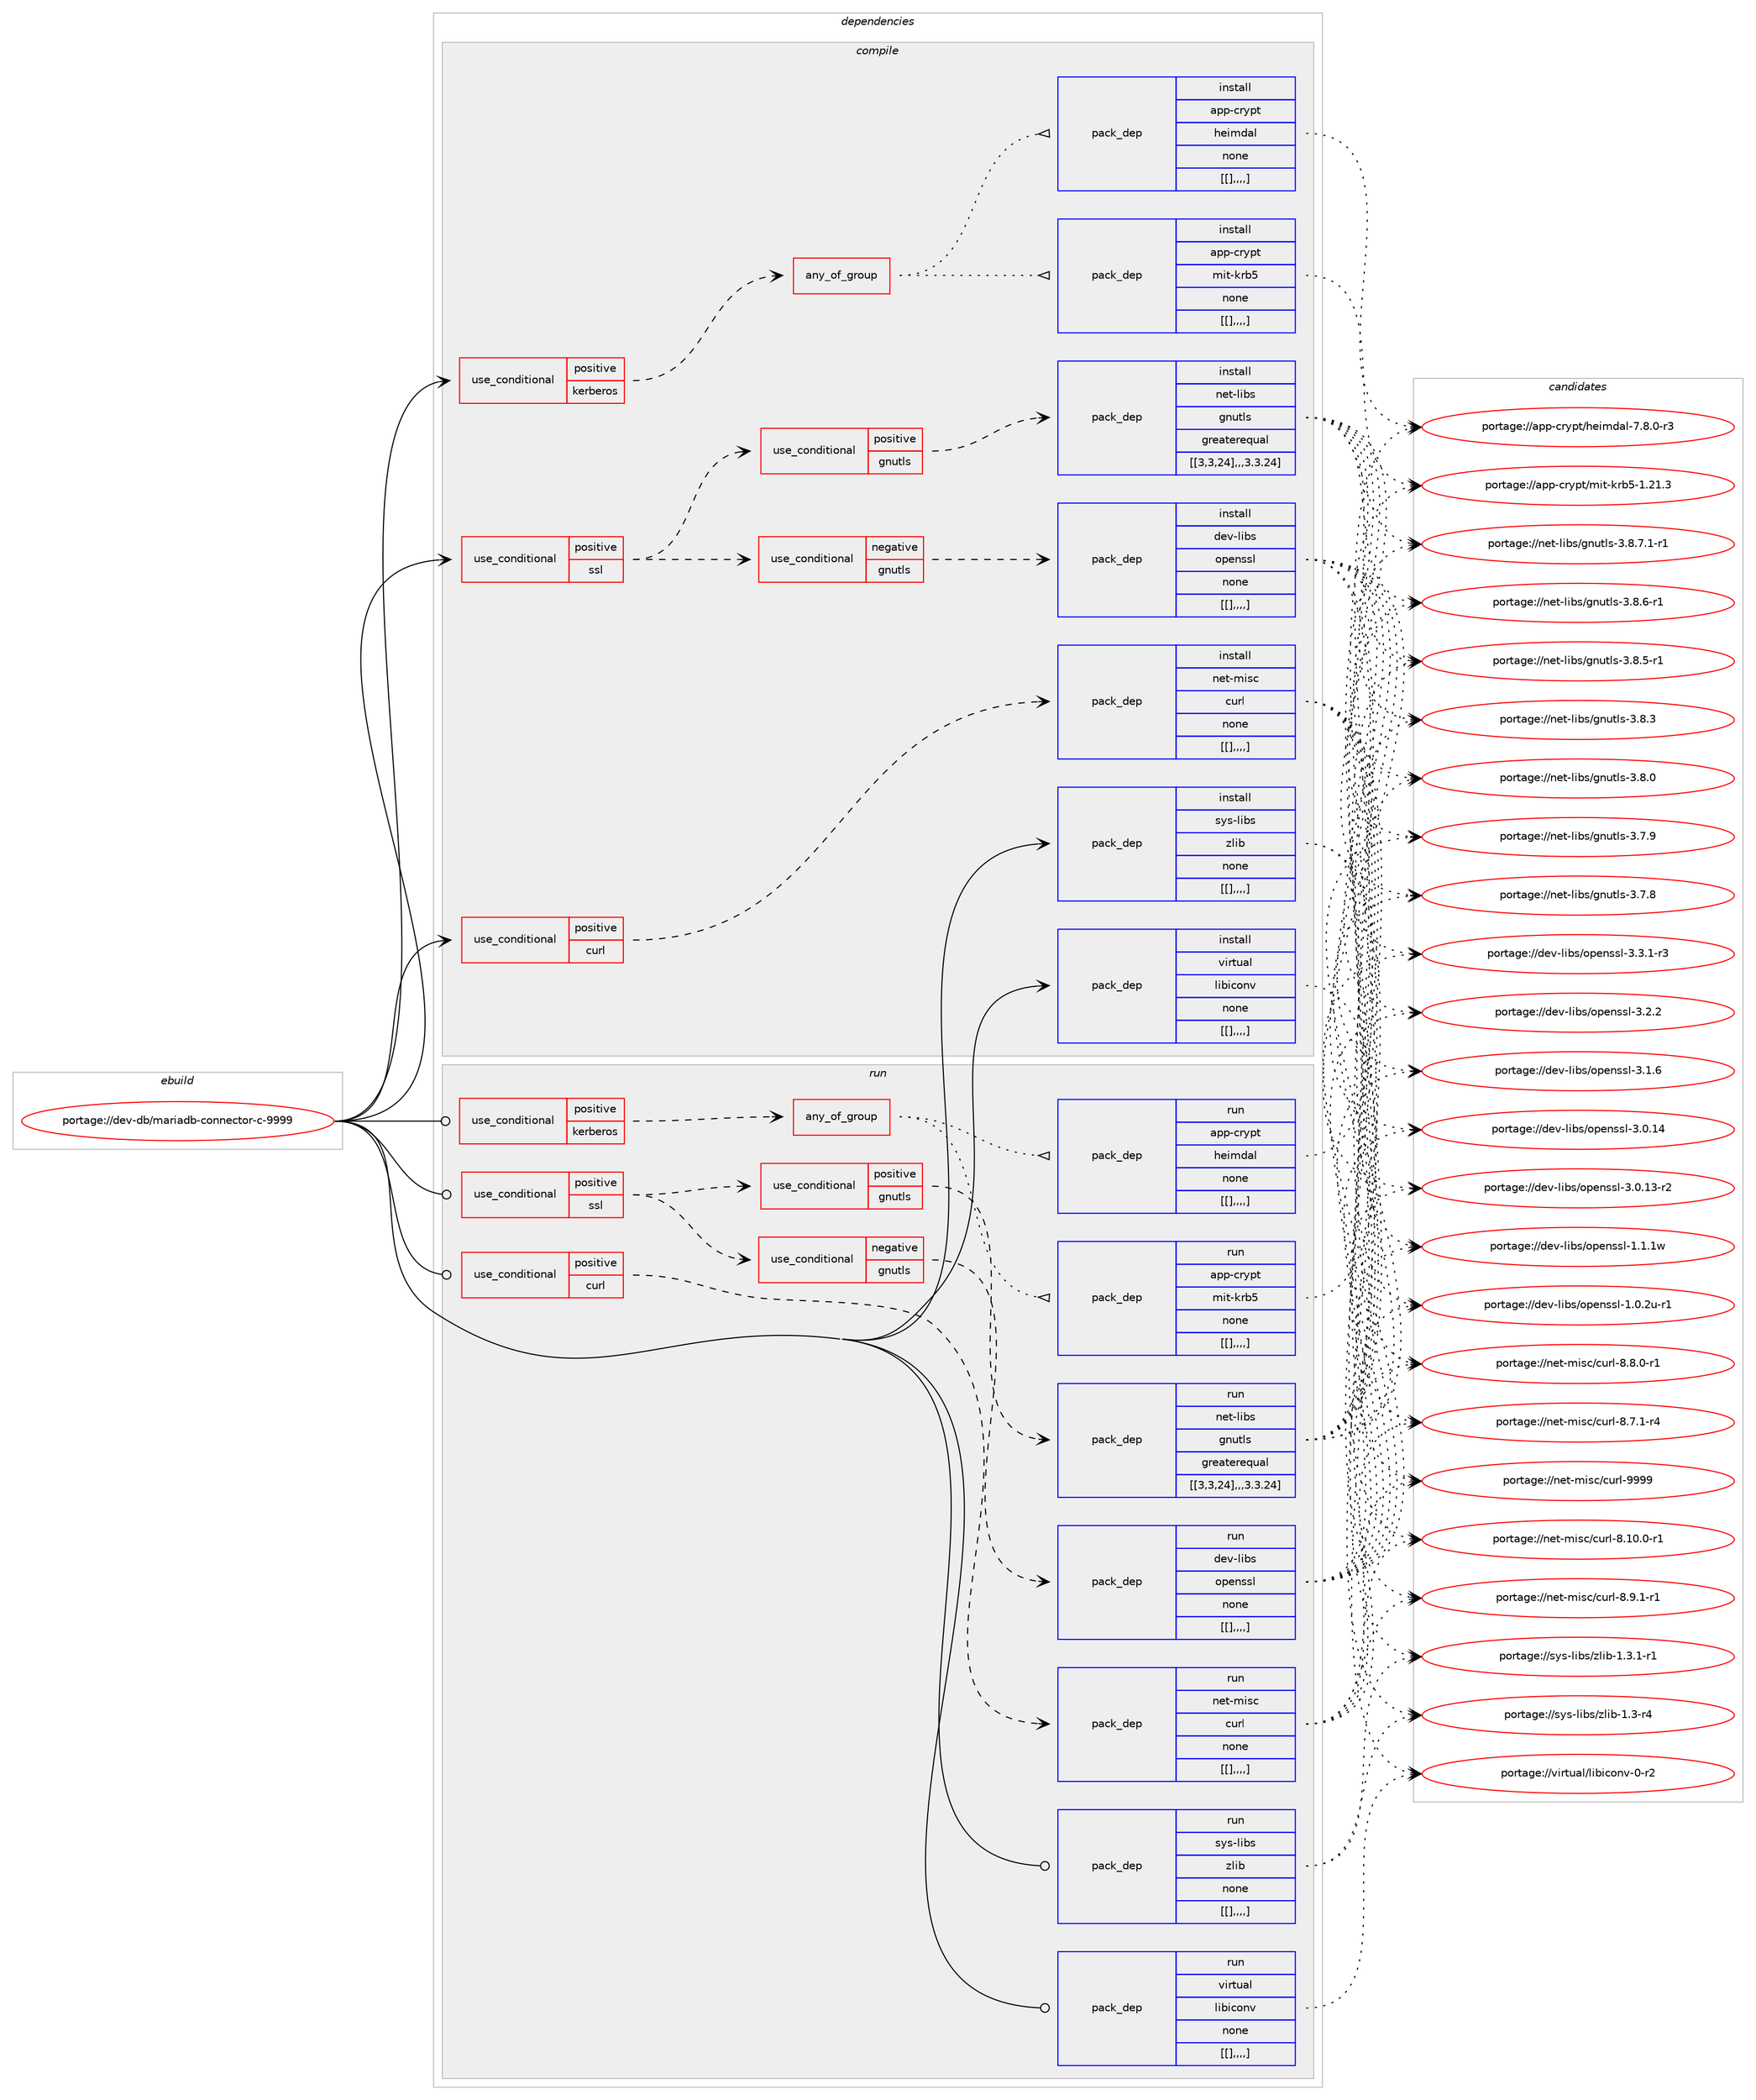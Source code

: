 digraph prolog {

# *************
# Graph options
# *************

newrank=true;
concentrate=true;
compound=true;
graph [rankdir=LR,fontname=Helvetica,fontsize=10,ranksep=1.5];#, ranksep=2.5, nodesep=0.2];
edge  [arrowhead=vee];
node  [fontname=Helvetica,fontsize=10];

# **********
# The ebuild
# **********

subgraph cluster_leftcol {
color=gray;
label=<<i>ebuild</i>>;
id [label="portage://dev-db/mariadb-connector-c-9999", color=red, width=4, href="../dev-db/mariadb-connector-c-9999.svg"];
}

# ****************
# The dependencies
# ****************

subgraph cluster_midcol {
color=gray;
label=<<i>dependencies</i>>;
subgraph cluster_compile {
fillcolor="#eeeeee";
style=filled;
label=<<i>compile</i>>;
subgraph cond17826 {
dependency67474 [label=<<TABLE BORDER="0" CELLBORDER="1" CELLSPACING="0" CELLPADDING="4"><TR><TD ROWSPAN="3" CELLPADDING="10">use_conditional</TD></TR><TR><TD>positive</TD></TR><TR><TD>curl</TD></TR></TABLE>>, shape=none, color=red];
subgraph pack48723 {
dependency67475 [label=<<TABLE BORDER="0" CELLBORDER="1" CELLSPACING="0" CELLPADDING="4" WIDTH="220"><TR><TD ROWSPAN="6" CELLPADDING="30">pack_dep</TD></TR><TR><TD WIDTH="110">install</TD></TR><TR><TD>net-misc</TD></TR><TR><TD>curl</TD></TR><TR><TD>none</TD></TR><TR><TD>[[],,,,]</TD></TR></TABLE>>, shape=none, color=blue];
}
dependency67474:e -> dependency67475:w [weight=20,style="dashed",arrowhead="vee"];
}
id:e -> dependency67474:w [weight=20,style="solid",arrowhead="vee"];
subgraph cond17827 {
dependency67476 [label=<<TABLE BORDER="0" CELLBORDER="1" CELLSPACING="0" CELLPADDING="4"><TR><TD ROWSPAN="3" CELLPADDING="10">use_conditional</TD></TR><TR><TD>positive</TD></TR><TR><TD>kerberos</TD></TR></TABLE>>, shape=none, color=red];
subgraph any856 {
dependency67477 [label=<<TABLE BORDER="0" CELLBORDER="1" CELLSPACING="0" CELLPADDING="4"><TR><TD CELLPADDING="10">any_of_group</TD></TR></TABLE>>, shape=none, color=red];subgraph pack48724 {
dependency67478 [label=<<TABLE BORDER="0" CELLBORDER="1" CELLSPACING="0" CELLPADDING="4" WIDTH="220"><TR><TD ROWSPAN="6" CELLPADDING="30">pack_dep</TD></TR><TR><TD WIDTH="110">install</TD></TR><TR><TD>app-crypt</TD></TR><TR><TD>mit-krb5</TD></TR><TR><TD>none</TD></TR><TR><TD>[[],,,,]</TD></TR></TABLE>>, shape=none, color=blue];
}
dependency67477:e -> dependency67478:w [weight=20,style="dotted",arrowhead="oinv"];
subgraph pack48725 {
dependency67479 [label=<<TABLE BORDER="0" CELLBORDER="1" CELLSPACING="0" CELLPADDING="4" WIDTH="220"><TR><TD ROWSPAN="6" CELLPADDING="30">pack_dep</TD></TR><TR><TD WIDTH="110">install</TD></TR><TR><TD>app-crypt</TD></TR><TR><TD>heimdal</TD></TR><TR><TD>none</TD></TR><TR><TD>[[],,,,]</TD></TR></TABLE>>, shape=none, color=blue];
}
dependency67477:e -> dependency67479:w [weight=20,style="dotted",arrowhead="oinv"];
}
dependency67476:e -> dependency67477:w [weight=20,style="dashed",arrowhead="vee"];
}
id:e -> dependency67476:w [weight=20,style="solid",arrowhead="vee"];
subgraph cond17828 {
dependency67480 [label=<<TABLE BORDER="0" CELLBORDER="1" CELLSPACING="0" CELLPADDING="4"><TR><TD ROWSPAN="3" CELLPADDING="10">use_conditional</TD></TR><TR><TD>positive</TD></TR><TR><TD>ssl</TD></TR></TABLE>>, shape=none, color=red];
subgraph cond17829 {
dependency67481 [label=<<TABLE BORDER="0" CELLBORDER="1" CELLSPACING="0" CELLPADDING="4"><TR><TD ROWSPAN="3" CELLPADDING="10">use_conditional</TD></TR><TR><TD>positive</TD></TR><TR><TD>gnutls</TD></TR></TABLE>>, shape=none, color=red];
subgraph pack48726 {
dependency67482 [label=<<TABLE BORDER="0" CELLBORDER="1" CELLSPACING="0" CELLPADDING="4" WIDTH="220"><TR><TD ROWSPAN="6" CELLPADDING="30">pack_dep</TD></TR><TR><TD WIDTH="110">install</TD></TR><TR><TD>net-libs</TD></TR><TR><TD>gnutls</TD></TR><TR><TD>greaterequal</TD></TR><TR><TD>[[3,3,24],,,3.3.24]</TD></TR></TABLE>>, shape=none, color=blue];
}
dependency67481:e -> dependency67482:w [weight=20,style="dashed",arrowhead="vee"];
}
dependency67480:e -> dependency67481:w [weight=20,style="dashed",arrowhead="vee"];
subgraph cond17830 {
dependency67483 [label=<<TABLE BORDER="0" CELLBORDER="1" CELLSPACING="0" CELLPADDING="4"><TR><TD ROWSPAN="3" CELLPADDING="10">use_conditional</TD></TR><TR><TD>negative</TD></TR><TR><TD>gnutls</TD></TR></TABLE>>, shape=none, color=red];
subgraph pack48727 {
dependency67484 [label=<<TABLE BORDER="0" CELLBORDER="1" CELLSPACING="0" CELLPADDING="4" WIDTH="220"><TR><TD ROWSPAN="6" CELLPADDING="30">pack_dep</TD></TR><TR><TD WIDTH="110">install</TD></TR><TR><TD>dev-libs</TD></TR><TR><TD>openssl</TD></TR><TR><TD>none</TD></TR><TR><TD>[[],,,,]</TD></TR></TABLE>>, shape=none, color=blue];
}
dependency67483:e -> dependency67484:w [weight=20,style="dashed",arrowhead="vee"];
}
dependency67480:e -> dependency67483:w [weight=20,style="dashed",arrowhead="vee"];
}
id:e -> dependency67480:w [weight=20,style="solid",arrowhead="vee"];
subgraph pack48728 {
dependency67485 [label=<<TABLE BORDER="0" CELLBORDER="1" CELLSPACING="0" CELLPADDING="4" WIDTH="220"><TR><TD ROWSPAN="6" CELLPADDING="30">pack_dep</TD></TR><TR><TD WIDTH="110">install</TD></TR><TR><TD>sys-libs</TD></TR><TR><TD>zlib</TD></TR><TR><TD>none</TD></TR><TR><TD>[[],,,,]</TD></TR></TABLE>>, shape=none, color=blue];
}
id:e -> dependency67485:w [weight=20,style="solid",arrowhead="vee"];
subgraph pack48729 {
dependency67486 [label=<<TABLE BORDER="0" CELLBORDER="1" CELLSPACING="0" CELLPADDING="4" WIDTH="220"><TR><TD ROWSPAN="6" CELLPADDING="30">pack_dep</TD></TR><TR><TD WIDTH="110">install</TD></TR><TR><TD>virtual</TD></TR><TR><TD>libiconv</TD></TR><TR><TD>none</TD></TR><TR><TD>[[],,,,]</TD></TR></TABLE>>, shape=none, color=blue];
}
id:e -> dependency67486:w [weight=20,style="solid",arrowhead="vee"];
}
subgraph cluster_compileandrun {
fillcolor="#eeeeee";
style=filled;
label=<<i>compile and run</i>>;
}
subgraph cluster_run {
fillcolor="#eeeeee";
style=filled;
label=<<i>run</i>>;
subgraph cond17831 {
dependency67487 [label=<<TABLE BORDER="0" CELLBORDER="1" CELLSPACING="0" CELLPADDING="4"><TR><TD ROWSPAN="3" CELLPADDING="10">use_conditional</TD></TR><TR><TD>positive</TD></TR><TR><TD>curl</TD></TR></TABLE>>, shape=none, color=red];
subgraph pack48730 {
dependency67488 [label=<<TABLE BORDER="0" CELLBORDER="1" CELLSPACING="0" CELLPADDING="4" WIDTH="220"><TR><TD ROWSPAN="6" CELLPADDING="30">pack_dep</TD></TR><TR><TD WIDTH="110">run</TD></TR><TR><TD>net-misc</TD></TR><TR><TD>curl</TD></TR><TR><TD>none</TD></TR><TR><TD>[[],,,,]</TD></TR></TABLE>>, shape=none, color=blue];
}
dependency67487:e -> dependency67488:w [weight=20,style="dashed",arrowhead="vee"];
}
id:e -> dependency67487:w [weight=20,style="solid",arrowhead="odot"];
subgraph cond17832 {
dependency67489 [label=<<TABLE BORDER="0" CELLBORDER="1" CELLSPACING="0" CELLPADDING="4"><TR><TD ROWSPAN="3" CELLPADDING="10">use_conditional</TD></TR><TR><TD>positive</TD></TR><TR><TD>kerberos</TD></TR></TABLE>>, shape=none, color=red];
subgraph any857 {
dependency67490 [label=<<TABLE BORDER="0" CELLBORDER="1" CELLSPACING="0" CELLPADDING="4"><TR><TD CELLPADDING="10">any_of_group</TD></TR></TABLE>>, shape=none, color=red];subgraph pack48731 {
dependency67491 [label=<<TABLE BORDER="0" CELLBORDER="1" CELLSPACING="0" CELLPADDING="4" WIDTH="220"><TR><TD ROWSPAN="6" CELLPADDING="30">pack_dep</TD></TR><TR><TD WIDTH="110">run</TD></TR><TR><TD>app-crypt</TD></TR><TR><TD>mit-krb5</TD></TR><TR><TD>none</TD></TR><TR><TD>[[],,,,]</TD></TR></TABLE>>, shape=none, color=blue];
}
dependency67490:e -> dependency67491:w [weight=20,style="dotted",arrowhead="oinv"];
subgraph pack48732 {
dependency67492 [label=<<TABLE BORDER="0" CELLBORDER="1" CELLSPACING="0" CELLPADDING="4" WIDTH="220"><TR><TD ROWSPAN="6" CELLPADDING="30">pack_dep</TD></TR><TR><TD WIDTH="110">run</TD></TR><TR><TD>app-crypt</TD></TR><TR><TD>heimdal</TD></TR><TR><TD>none</TD></TR><TR><TD>[[],,,,]</TD></TR></TABLE>>, shape=none, color=blue];
}
dependency67490:e -> dependency67492:w [weight=20,style="dotted",arrowhead="oinv"];
}
dependency67489:e -> dependency67490:w [weight=20,style="dashed",arrowhead="vee"];
}
id:e -> dependency67489:w [weight=20,style="solid",arrowhead="odot"];
subgraph cond17833 {
dependency67493 [label=<<TABLE BORDER="0" CELLBORDER="1" CELLSPACING="0" CELLPADDING="4"><TR><TD ROWSPAN="3" CELLPADDING="10">use_conditional</TD></TR><TR><TD>positive</TD></TR><TR><TD>ssl</TD></TR></TABLE>>, shape=none, color=red];
subgraph cond17834 {
dependency67494 [label=<<TABLE BORDER="0" CELLBORDER="1" CELLSPACING="0" CELLPADDING="4"><TR><TD ROWSPAN="3" CELLPADDING="10">use_conditional</TD></TR><TR><TD>positive</TD></TR><TR><TD>gnutls</TD></TR></TABLE>>, shape=none, color=red];
subgraph pack48733 {
dependency67495 [label=<<TABLE BORDER="0" CELLBORDER="1" CELLSPACING="0" CELLPADDING="4" WIDTH="220"><TR><TD ROWSPAN="6" CELLPADDING="30">pack_dep</TD></TR><TR><TD WIDTH="110">run</TD></TR><TR><TD>net-libs</TD></TR><TR><TD>gnutls</TD></TR><TR><TD>greaterequal</TD></TR><TR><TD>[[3,3,24],,,3.3.24]</TD></TR></TABLE>>, shape=none, color=blue];
}
dependency67494:e -> dependency67495:w [weight=20,style="dashed",arrowhead="vee"];
}
dependency67493:e -> dependency67494:w [weight=20,style="dashed",arrowhead="vee"];
subgraph cond17835 {
dependency67496 [label=<<TABLE BORDER="0" CELLBORDER="1" CELLSPACING="0" CELLPADDING="4"><TR><TD ROWSPAN="3" CELLPADDING="10">use_conditional</TD></TR><TR><TD>negative</TD></TR><TR><TD>gnutls</TD></TR></TABLE>>, shape=none, color=red];
subgraph pack48734 {
dependency67497 [label=<<TABLE BORDER="0" CELLBORDER="1" CELLSPACING="0" CELLPADDING="4" WIDTH="220"><TR><TD ROWSPAN="6" CELLPADDING="30">pack_dep</TD></TR><TR><TD WIDTH="110">run</TD></TR><TR><TD>dev-libs</TD></TR><TR><TD>openssl</TD></TR><TR><TD>none</TD></TR><TR><TD>[[],,,,]</TD></TR></TABLE>>, shape=none, color=blue];
}
dependency67496:e -> dependency67497:w [weight=20,style="dashed",arrowhead="vee"];
}
dependency67493:e -> dependency67496:w [weight=20,style="dashed",arrowhead="vee"];
}
id:e -> dependency67493:w [weight=20,style="solid",arrowhead="odot"];
subgraph pack48735 {
dependency67498 [label=<<TABLE BORDER="0" CELLBORDER="1" CELLSPACING="0" CELLPADDING="4" WIDTH="220"><TR><TD ROWSPAN="6" CELLPADDING="30">pack_dep</TD></TR><TR><TD WIDTH="110">run</TD></TR><TR><TD>sys-libs</TD></TR><TR><TD>zlib</TD></TR><TR><TD>none</TD></TR><TR><TD>[[],,,,]</TD></TR></TABLE>>, shape=none, color=blue];
}
id:e -> dependency67498:w [weight=20,style="solid",arrowhead="odot"];
subgraph pack48736 {
dependency67499 [label=<<TABLE BORDER="0" CELLBORDER="1" CELLSPACING="0" CELLPADDING="4" WIDTH="220"><TR><TD ROWSPAN="6" CELLPADDING="30">pack_dep</TD></TR><TR><TD WIDTH="110">run</TD></TR><TR><TD>virtual</TD></TR><TR><TD>libiconv</TD></TR><TR><TD>none</TD></TR><TR><TD>[[],,,,]</TD></TR></TABLE>>, shape=none, color=blue];
}
id:e -> dependency67499:w [weight=20,style="solid",arrowhead="odot"];
}
}

# **************
# The candidates
# **************

subgraph cluster_choices {
rank=same;
color=gray;
label=<<i>candidates</i>>;

subgraph choice48723 {
color=black;
nodesep=1;
choice110101116451091051159947991171141084557575757 [label="portage://net-misc/curl-9999", color=red, width=4,href="../net-misc/curl-9999.svg"];
choice11010111645109105115994799117114108455646494846484511449 [label="portage://net-misc/curl-8.10.0-r1", color=red, width=4,href="../net-misc/curl-8.10.0-r1.svg"];
choice110101116451091051159947991171141084556465746494511449 [label="portage://net-misc/curl-8.9.1-r1", color=red, width=4,href="../net-misc/curl-8.9.1-r1.svg"];
choice110101116451091051159947991171141084556465646484511449 [label="portage://net-misc/curl-8.8.0-r1", color=red, width=4,href="../net-misc/curl-8.8.0-r1.svg"];
choice110101116451091051159947991171141084556465546494511452 [label="portage://net-misc/curl-8.7.1-r4", color=red, width=4,href="../net-misc/curl-8.7.1-r4.svg"];
dependency67475:e -> choice110101116451091051159947991171141084557575757:w [style=dotted,weight="100"];
dependency67475:e -> choice11010111645109105115994799117114108455646494846484511449:w [style=dotted,weight="100"];
dependency67475:e -> choice110101116451091051159947991171141084556465746494511449:w [style=dotted,weight="100"];
dependency67475:e -> choice110101116451091051159947991171141084556465646484511449:w [style=dotted,weight="100"];
dependency67475:e -> choice110101116451091051159947991171141084556465546494511452:w [style=dotted,weight="100"];
}
subgraph choice48724 {
color=black;
nodesep=1;
choice9711211245991141211121164710910511645107114985345494650494651 [label="portage://app-crypt/mit-krb5-1.21.3", color=red, width=4,href="../app-crypt/mit-krb5-1.21.3.svg"];
dependency67478:e -> choice9711211245991141211121164710910511645107114985345494650494651:w [style=dotted,weight="100"];
}
subgraph choice48725 {
color=black;
nodesep=1;
choice97112112459911412111211647104101105109100971084555465646484511451 [label="portage://app-crypt/heimdal-7.8.0-r3", color=red, width=4,href="../app-crypt/heimdal-7.8.0-r3.svg"];
dependency67479:e -> choice97112112459911412111211647104101105109100971084555465646484511451:w [style=dotted,weight="100"];
}
subgraph choice48726 {
color=black;
nodesep=1;
choice11010111645108105981154710311011711610811545514656465546494511449 [label="portage://net-libs/gnutls-3.8.7.1-r1", color=red, width=4,href="../net-libs/gnutls-3.8.7.1-r1.svg"];
choice1101011164510810598115471031101171161081154551465646544511449 [label="portage://net-libs/gnutls-3.8.6-r1", color=red, width=4,href="../net-libs/gnutls-3.8.6-r1.svg"];
choice1101011164510810598115471031101171161081154551465646534511449 [label="portage://net-libs/gnutls-3.8.5-r1", color=red, width=4,href="../net-libs/gnutls-3.8.5-r1.svg"];
choice110101116451081059811547103110117116108115455146564651 [label="portage://net-libs/gnutls-3.8.3", color=red, width=4,href="../net-libs/gnutls-3.8.3.svg"];
choice110101116451081059811547103110117116108115455146564648 [label="portage://net-libs/gnutls-3.8.0", color=red, width=4,href="../net-libs/gnutls-3.8.0.svg"];
choice110101116451081059811547103110117116108115455146554657 [label="portage://net-libs/gnutls-3.7.9", color=red, width=4,href="../net-libs/gnutls-3.7.9.svg"];
choice110101116451081059811547103110117116108115455146554656 [label="portage://net-libs/gnutls-3.7.8", color=red, width=4,href="../net-libs/gnutls-3.7.8.svg"];
dependency67482:e -> choice11010111645108105981154710311011711610811545514656465546494511449:w [style=dotted,weight="100"];
dependency67482:e -> choice1101011164510810598115471031101171161081154551465646544511449:w [style=dotted,weight="100"];
dependency67482:e -> choice1101011164510810598115471031101171161081154551465646534511449:w [style=dotted,weight="100"];
dependency67482:e -> choice110101116451081059811547103110117116108115455146564651:w [style=dotted,weight="100"];
dependency67482:e -> choice110101116451081059811547103110117116108115455146564648:w [style=dotted,weight="100"];
dependency67482:e -> choice110101116451081059811547103110117116108115455146554657:w [style=dotted,weight="100"];
dependency67482:e -> choice110101116451081059811547103110117116108115455146554656:w [style=dotted,weight="100"];
}
subgraph choice48727 {
color=black;
nodesep=1;
choice1001011184510810598115471111121011101151151084551465146494511451 [label="portage://dev-libs/openssl-3.3.1-r3", color=red, width=4,href="../dev-libs/openssl-3.3.1-r3.svg"];
choice100101118451081059811547111112101110115115108455146504650 [label="portage://dev-libs/openssl-3.2.2", color=red, width=4,href="../dev-libs/openssl-3.2.2.svg"];
choice100101118451081059811547111112101110115115108455146494654 [label="portage://dev-libs/openssl-3.1.6", color=red, width=4,href="../dev-libs/openssl-3.1.6.svg"];
choice10010111845108105981154711111210111011511510845514648464952 [label="portage://dev-libs/openssl-3.0.14", color=red, width=4,href="../dev-libs/openssl-3.0.14.svg"];
choice100101118451081059811547111112101110115115108455146484649514511450 [label="portage://dev-libs/openssl-3.0.13-r2", color=red, width=4,href="../dev-libs/openssl-3.0.13-r2.svg"];
choice100101118451081059811547111112101110115115108454946494649119 [label="portage://dev-libs/openssl-1.1.1w", color=red, width=4,href="../dev-libs/openssl-1.1.1w.svg"];
choice1001011184510810598115471111121011101151151084549464846501174511449 [label="portage://dev-libs/openssl-1.0.2u-r1", color=red, width=4,href="../dev-libs/openssl-1.0.2u-r1.svg"];
dependency67484:e -> choice1001011184510810598115471111121011101151151084551465146494511451:w [style=dotted,weight="100"];
dependency67484:e -> choice100101118451081059811547111112101110115115108455146504650:w [style=dotted,weight="100"];
dependency67484:e -> choice100101118451081059811547111112101110115115108455146494654:w [style=dotted,weight="100"];
dependency67484:e -> choice10010111845108105981154711111210111011511510845514648464952:w [style=dotted,weight="100"];
dependency67484:e -> choice100101118451081059811547111112101110115115108455146484649514511450:w [style=dotted,weight="100"];
dependency67484:e -> choice100101118451081059811547111112101110115115108454946494649119:w [style=dotted,weight="100"];
dependency67484:e -> choice1001011184510810598115471111121011101151151084549464846501174511449:w [style=dotted,weight="100"];
}
subgraph choice48728 {
color=black;
nodesep=1;
choice115121115451081059811547122108105984549465146494511449 [label="portage://sys-libs/zlib-1.3.1-r1", color=red, width=4,href="../sys-libs/zlib-1.3.1-r1.svg"];
choice11512111545108105981154712210810598454946514511452 [label="portage://sys-libs/zlib-1.3-r4", color=red, width=4,href="../sys-libs/zlib-1.3-r4.svg"];
dependency67485:e -> choice115121115451081059811547122108105984549465146494511449:w [style=dotted,weight="100"];
dependency67485:e -> choice11512111545108105981154712210810598454946514511452:w [style=dotted,weight="100"];
}
subgraph choice48729 {
color=black;
nodesep=1;
choice1181051141161179710847108105981059911111011845484511450 [label="portage://virtual/libiconv-0-r2", color=red, width=4,href="../virtual/libiconv-0-r2.svg"];
dependency67486:e -> choice1181051141161179710847108105981059911111011845484511450:w [style=dotted,weight="100"];
}
subgraph choice48730 {
color=black;
nodesep=1;
choice110101116451091051159947991171141084557575757 [label="portage://net-misc/curl-9999", color=red, width=4,href="../net-misc/curl-9999.svg"];
choice11010111645109105115994799117114108455646494846484511449 [label="portage://net-misc/curl-8.10.0-r1", color=red, width=4,href="../net-misc/curl-8.10.0-r1.svg"];
choice110101116451091051159947991171141084556465746494511449 [label="portage://net-misc/curl-8.9.1-r1", color=red, width=4,href="../net-misc/curl-8.9.1-r1.svg"];
choice110101116451091051159947991171141084556465646484511449 [label="portage://net-misc/curl-8.8.0-r1", color=red, width=4,href="../net-misc/curl-8.8.0-r1.svg"];
choice110101116451091051159947991171141084556465546494511452 [label="portage://net-misc/curl-8.7.1-r4", color=red, width=4,href="../net-misc/curl-8.7.1-r4.svg"];
dependency67488:e -> choice110101116451091051159947991171141084557575757:w [style=dotted,weight="100"];
dependency67488:e -> choice11010111645109105115994799117114108455646494846484511449:w [style=dotted,weight="100"];
dependency67488:e -> choice110101116451091051159947991171141084556465746494511449:w [style=dotted,weight="100"];
dependency67488:e -> choice110101116451091051159947991171141084556465646484511449:w [style=dotted,weight="100"];
dependency67488:e -> choice110101116451091051159947991171141084556465546494511452:w [style=dotted,weight="100"];
}
subgraph choice48731 {
color=black;
nodesep=1;
choice9711211245991141211121164710910511645107114985345494650494651 [label="portage://app-crypt/mit-krb5-1.21.3", color=red, width=4,href="../app-crypt/mit-krb5-1.21.3.svg"];
dependency67491:e -> choice9711211245991141211121164710910511645107114985345494650494651:w [style=dotted,weight="100"];
}
subgraph choice48732 {
color=black;
nodesep=1;
choice97112112459911412111211647104101105109100971084555465646484511451 [label="portage://app-crypt/heimdal-7.8.0-r3", color=red, width=4,href="../app-crypt/heimdal-7.8.0-r3.svg"];
dependency67492:e -> choice97112112459911412111211647104101105109100971084555465646484511451:w [style=dotted,weight="100"];
}
subgraph choice48733 {
color=black;
nodesep=1;
choice11010111645108105981154710311011711610811545514656465546494511449 [label="portage://net-libs/gnutls-3.8.7.1-r1", color=red, width=4,href="../net-libs/gnutls-3.8.7.1-r1.svg"];
choice1101011164510810598115471031101171161081154551465646544511449 [label="portage://net-libs/gnutls-3.8.6-r1", color=red, width=4,href="../net-libs/gnutls-3.8.6-r1.svg"];
choice1101011164510810598115471031101171161081154551465646534511449 [label="portage://net-libs/gnutls-3.8.5-r1", color=red, width=4,href="../net-libs/gnutls-3.8.5-r1.svg"];
choice110101116451081059811547103110117116108115455146564651 [label="portage://net-libs/gnutls-3.8.3", color=red, width=4,href="../net-libs/gnutls-3.8.3.svg"];
choice110101116451081059811547103110117116108115455146564648 [label="portage://net-libs/gnutls-3.8.0", color=red, width=4,href="../net-libs/gnutls-3.8.0.svg"];
choice110101116451081059811547103110117116108115455146554657 [label="portage://net-libs/gnutls-3.7.9", color=red, width=4,href="../net-libs/gnutls-3.7.9.svg"];
choice110101116451081059811547103110117116108115455146554656 [label="portage://net-libs/gnutls-3.7.8", color=red, width=4,href="../net-libs/gnutls-3.7.8.svg"];
dependency67495:e -> choice11010111645108105981154710311011711610811545514656465546494511449:w [style=dotted,weight="100"];
dependency67495:e -> choice1101011164510810598115471031101171161081154551465646544511449:w [style=dotted,weight="100"];
dependency67495:e -> choice1101011164510810598115471031101171161081154551465646534511449:w [style=dotted,weight="100"];
dependency67495:e -> choice110101116451081059811547103110117116108115455146564651:w [style=dotted,weight="100"];
dependency67495:e -> choice110101116451081059811547103110117116108115455146564648:w [style=dotted,weight="100"];
dependency67495:e -> choice110101116451081059811547103110117116108115455146554657:w [style=dotted,weight="100"];
dependency67495:e -> choice110101116451081059811547103110117116108115455146554656:w [style=dotted,weight="100"];
}
subgraph choice48734 {
color=black;
nodesep=1;
choice1001011184510810598115471111121011101151151084551465146494511451 [label="portage://dev-libs/openssl-3.3.1-r3", color=red, width=4,href="../dev-libs/openssl-3.3.1-r3.svg"];
choice100101118451081059811547111112101110115115108455146504650 [label="portage://dev-libs/openssl-3.2.2", color=red, width=4,href="../dev-libs/openssl-3.2.2.svg"];
choice100101118451081059811547111112101110115115108455146494654 [label="portage://dev-libs/openssl-3.1.6", color=red, width=4,href="../dev-libs/openssl-3.1.6.svg"];
choice10010111845108105981154711111210111011511510845514648464952 [label="portage://dev-libs/openssl-3.0.14", color=red, width=4,href="../dev-libs/openssl-3.0.14.svg"];
choice100101118451081059811547111112101110115115108455146484649514511450 [label="portage://dev-libs/openssl-3.0.13-r2", color=red, width=4,href="../dev-libs/openssl-3.0.13-r2.svg"];
choice100101118451081059811547111112101110115115108454946494649119 [label="portage://dev-libs/openssl-1.1.1w", color=red, width=4,href="../dev-libs/openssl-1.1.1w.svg"];
choice1001011184510810598115471111121011101151151084549464846501174511449 [label="portage://dev-libs/openssl-1.0.2u-r1", color=red, width=4,href="../dev-libs/openssl-1.0.2u-r1.svg"];
dependency67497:e -> choice1001011184510810598115471111121011101151151084551465146494511451:w [style=dotted,weight="100"];
dependency67497:e -> choice100101118451081059811547111112101110115115108455146504650:w [style=dotted,weight="100"];
dependency67497:e -> choice100101118451081059811547111112101110115115108455146494654:w [style=dotted,weight="100"];
dependency67497:e -> choice10010111845108105981154711111210111011511510845514648464952:w [style=dotted,weight="100"];
dependency67497:e -> choice100101118451081059811547111112101110115115108455146484649514511450:w [style=dotted,weight="100"];
dependency67497:e -> choice100101118451081059811547111112101110115115108454946494649119:w [style=dotted,weight="100"];
dependency67497:e -> choice1001011184510810598115471111121011101151151084549464846501174511449:w [style=dotted,weight="100"];
}
subgraph choice48735 {
color=black;
nodesep=1;
choice115121115451081059811547122108105984549465146494511449 [label="portage://sys-libs/zlib-1.3.1-r1", color=red, width=4,href="../sys-libs/zlib-1.3.1-r1.svg"];
choice11512111545108105981154712210810598454946514511452 [label="portage://sys-libs/zlib-1.3-r4", color=red, width=4,href="../sys-libs/zlib-1.3-r4.svg"];
dependency67498:e -> choice115121115451081059811547122108105984549465146494511449:w [style=dotted,weight="100"];
dependency67498:e -> choice11512111545108105981154712210810598454946514511452:w [style=dotted,weight="100"];
}
subgraph choice48736 {
color=black;
nodesep=1;
choice1181051141161179710847108105981059911111011845484511450 [label="portage://virtual/libiconv-0-r2", color=red, width=4,href="../virtual/libiconv-0-r2.svg"];
dependency67499:e -> choice1181051141161179710847108105981059911111011845484511450:w [style=dotted,weight="100"];
}
}

}
